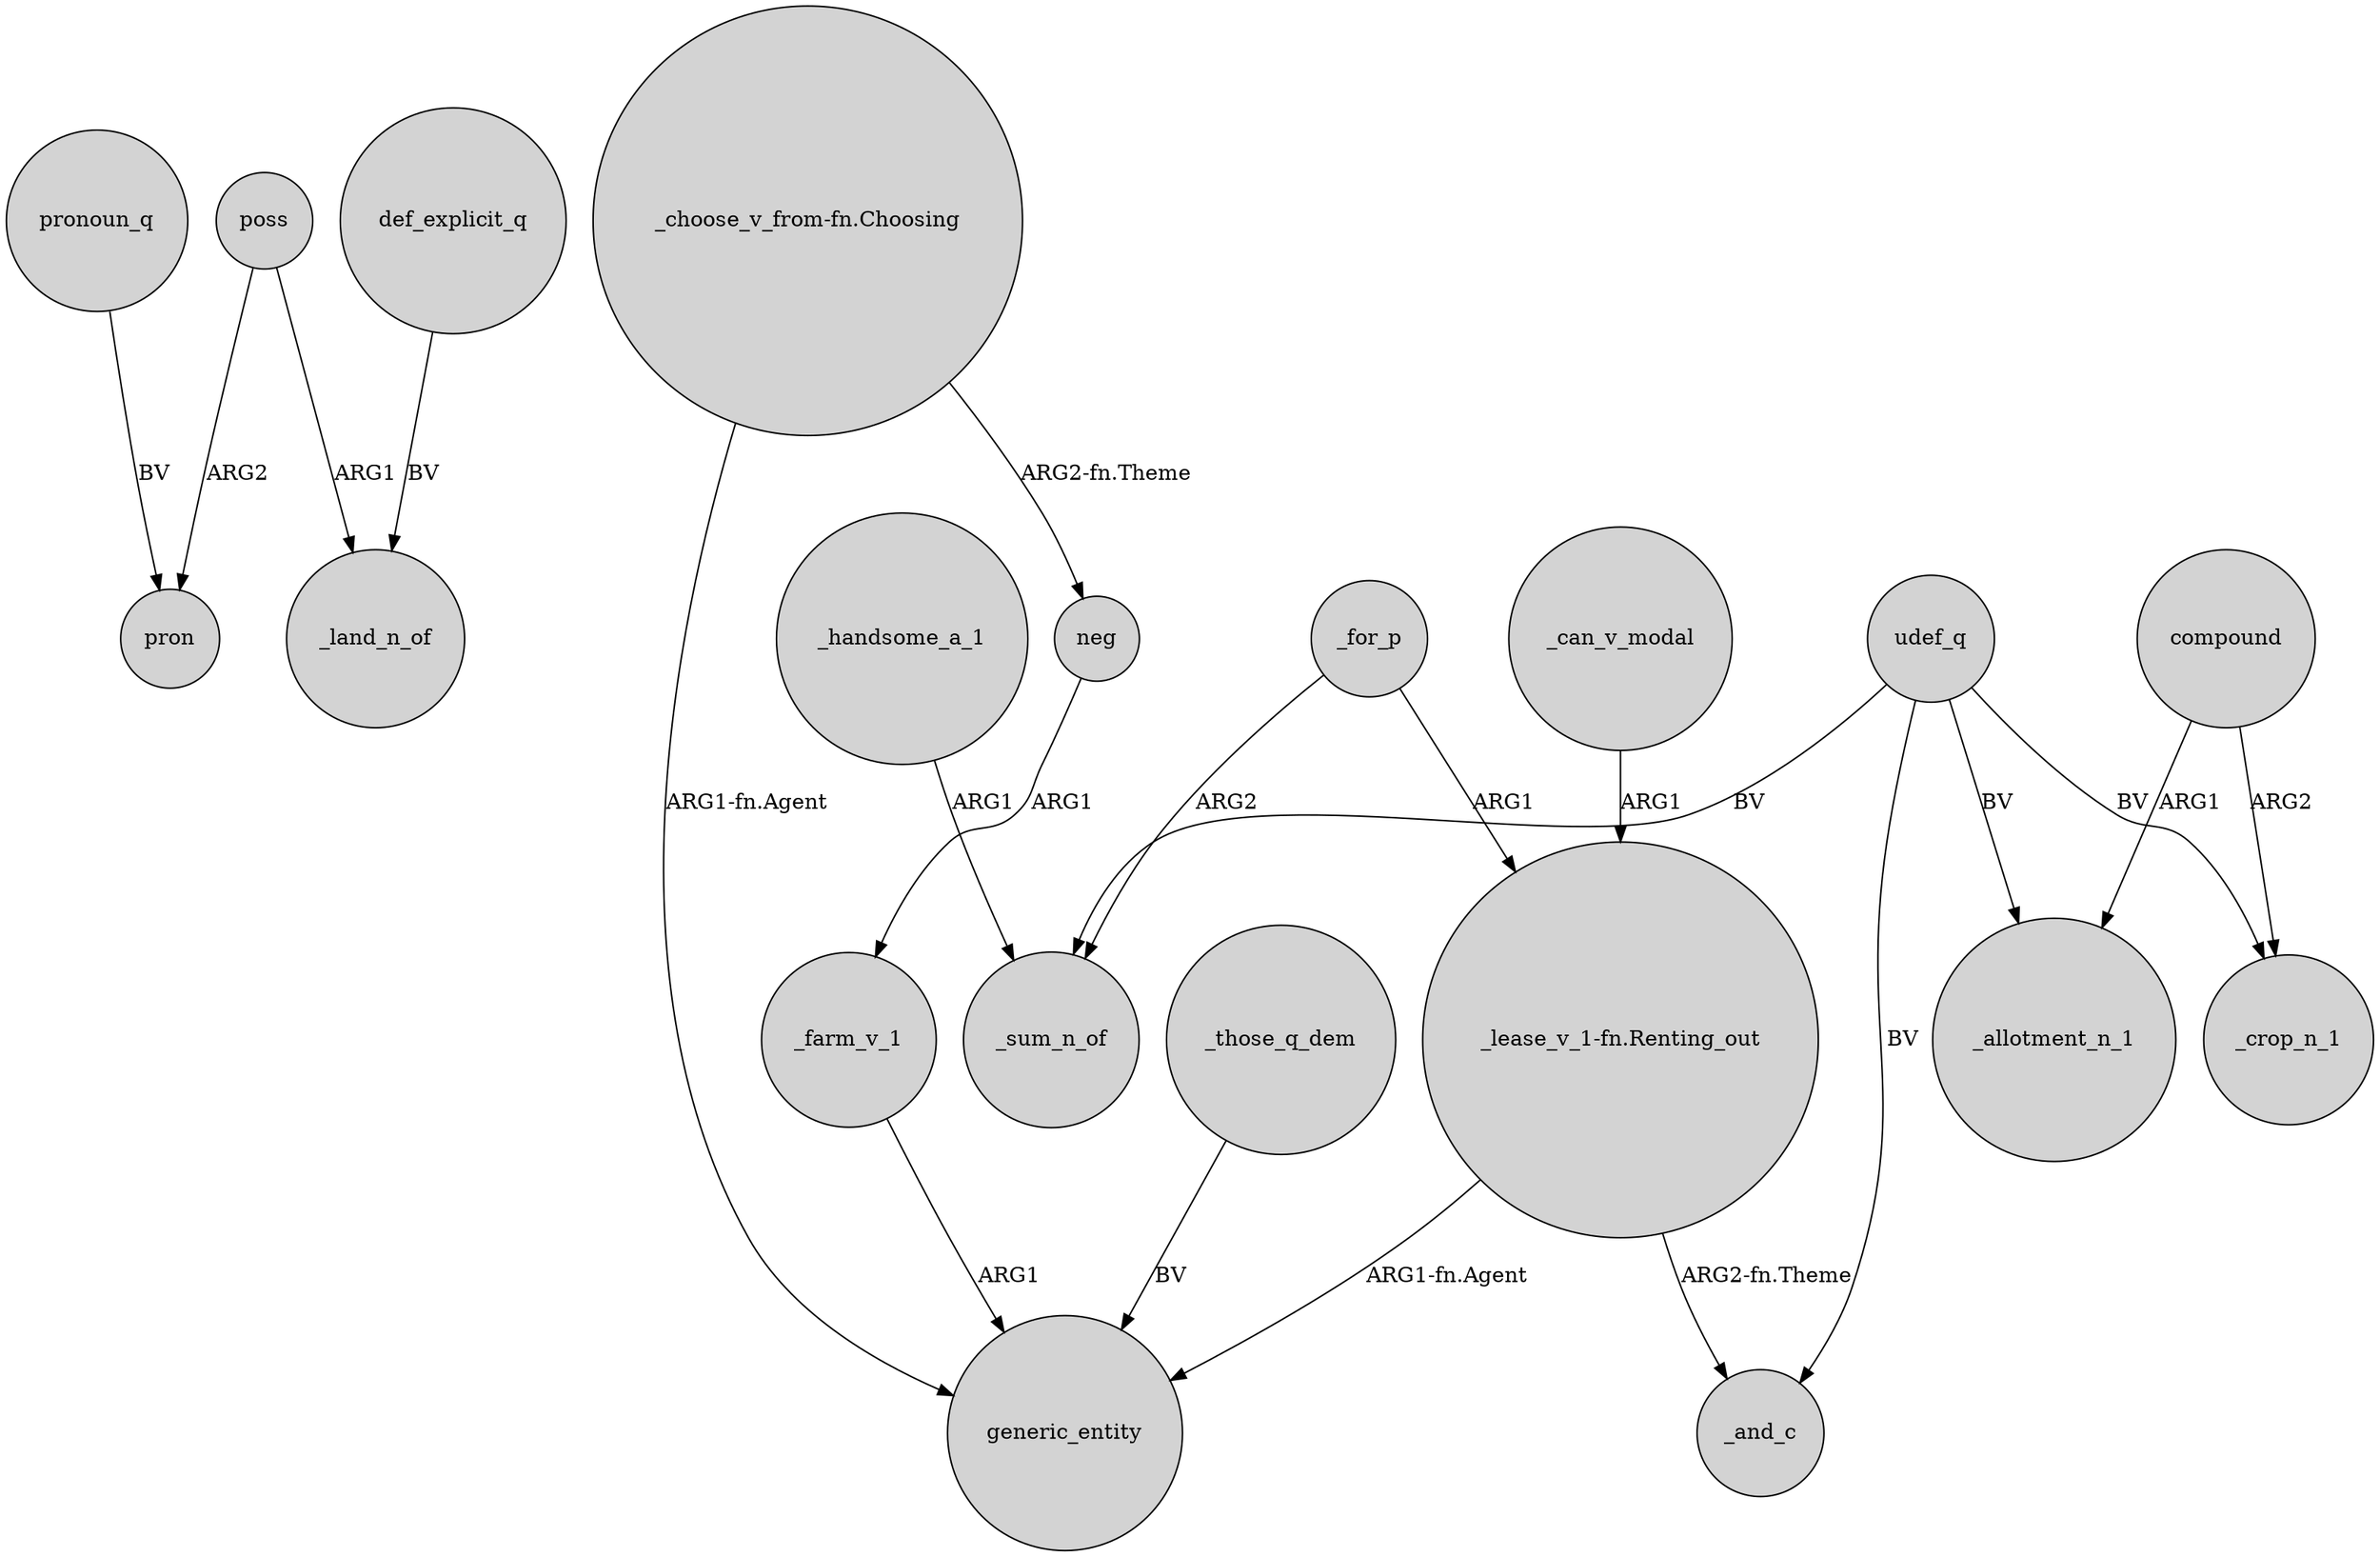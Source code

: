 digraph {
	node [shape=circle style=filled]
	poss -> pron [label=ARG2]
	_handsome_a_1 -> _sum_n_of [label=ARG1]
	"_choose_v_from-fn.Choosing" -> neg [label="ARG2-fn.Theme"]
	compound -> _crop_n_1 [label=ARG2]
	def_explicit_q -> _land_n_of [label=BV]
	"_choose_v_from-fn.Choosing" -> generic_entity [label="ARG1-fn.Agent"]
	_farm_v_1 -> generic_entity [label=ARG1]
	_for_p -> "_lease_v_1-fn.Renting_out" [label=ARG1]
	compound -> _allotment_n_1 [label=ARG1]
	udef_q -> _allotment_n_1 [label=BV]
	_can_v_modal -> "_lease_v_1-fn.Renting_out" [label=ARG1]
	pronoun_q -> pron [label=BV]
	"_lease_v_1-fn.Renting_out" -> _and_c [label="ARG2-fn.Theme"]
	poss -> _land_n_of [label=ARG1]
	udef_q -> _sum_n_of [label=BV]
	_for_p -> _sum_n_of [label=ARG2]
	udef_q -> _crop_n_1 [label=BV]
	udef_q -> _and_c [label=BV]
	_those_q_dem -> generic_entity [label=BV]
	neg -> _farm_v_1 [label=ARG1]
	"_lease_v_1-fn.Renting_out" -> generic_entity [label="ARG1-fn.Agent"]
}
